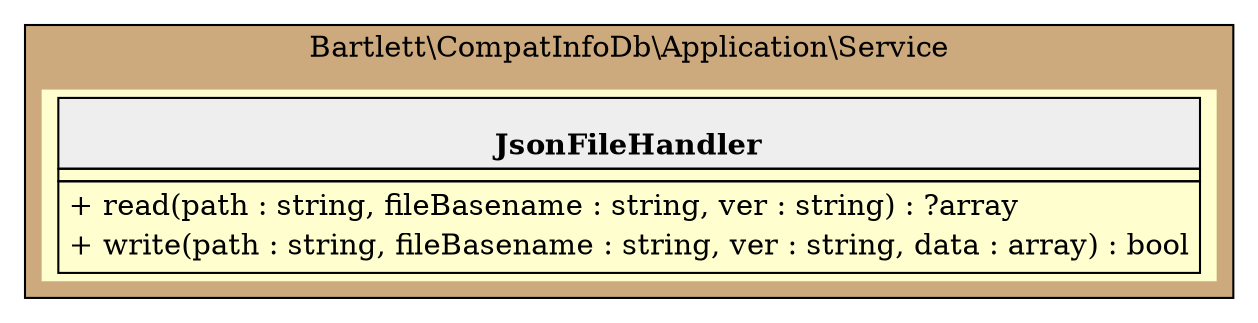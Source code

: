 graph {
  graph [rankdir="LR" bgcolor="transparent"]
  node [fillcolor="#FEFECE" style="filled"]
  subgraph cluster_0 {
    graph [bgcolor="burlywood3"]
    label = "Bartlett\\CompatInfoDb\\Application\\Service"
    "Bartlett\\CompatInfoDb\\Application\\Service\\JsonFileHandler" [shape="none" label=<
<table cellspacing="0" border="0" cellborder="1">
    <tr><td bgcolor="#eeeeee"><b><br/>JsonFileHandler</b></td></tr>
    <tr><td></td></tr>
    <tr><td><table border="0" cellspacing="0" cellpadding="2">
    <tr><td align="left">+ read(path : string, fileBasename : string, ver : string) : ?array</td></tr>
    <tr><td align="left">+ write(path : string, fileBasename : string, ver : string, data : array) : bool</td></tr>
</table></td></tr>
</table>>]
  }
}
